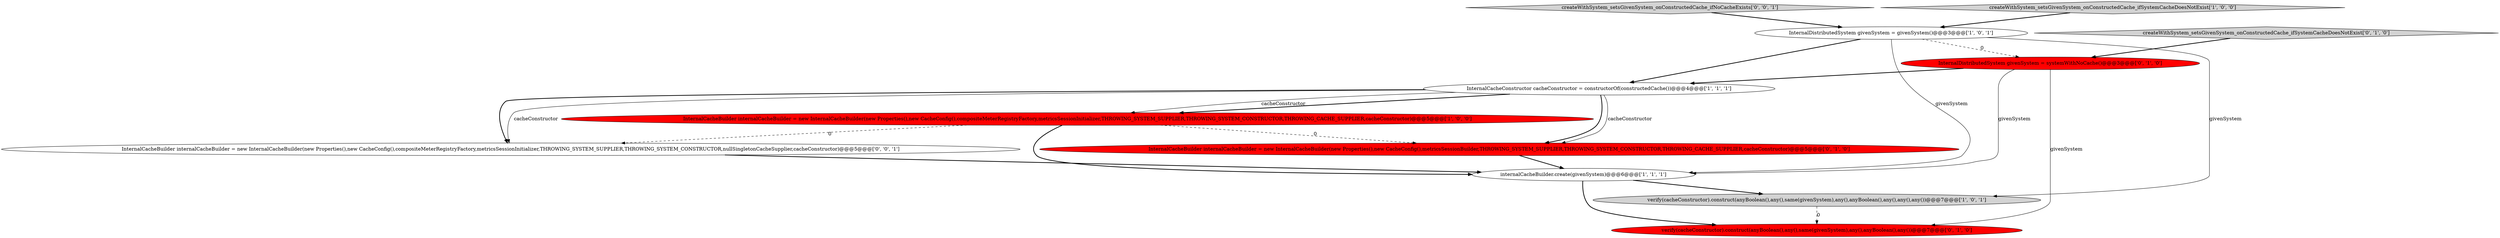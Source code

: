 digraph {
10 [style = filled, label = "InternalCacheBuilder internalCacheBuilder = new InternalCacheBuilder(new Properties(),new CacheConfig(),compositeMeterRegistryFactory,metricsSessionInitializer,THROWING_SYSTEM_SUPPLIER,THROWING_SYSTEM_CONSTRUCTOR,nullSingletonCacheSupplier,cacheConstructor)@@@5@@@['0', '0', '1']", fillcolor = white, shape = ellipse image = "AAA0AAABBB3BBB"];
7 [style = filled, label = "InternalDistributedSystem givenSystem = systemWithNoCache()@@@3@@@['0', '1', '0']", fillcolor = red, shape = ellipse image = "AAA1AAABBB2BBB"];
9 [style = filled, label = "InternalCacheBuilder internalCacheBuilder = new InternalCacheBuilder(new Properties(),new CacheConfig(),metricsSessionBuilder,THROWING_SYSTEM_SUPPLIER,THROWING_SYSTEM_CONSTRUCTOR,THROWING_CACHE_SUPPLIER,cacheConstructor)@@@5@@@['0', '1', '0']", fillcolor = red, shape = ellipse image = "AAA1AAABBB2BBB"];
8 [style = filled, label = "verify(cacheConstructor).construct(anyBoolean(),any(),same(givenSystem),any(),anyBoolean(),any())@@@7@@@['0', '1', '0']", fillcolor = red, shape = ellipse image = "AAA1AAABBB2BBB"];
11 [style = filled, label = "createWithSystem_setsGivenSystem_onConstructedCache_ifNoCacheExists['0', '0', '1']", fillcolor = lightgray, shape = diamond image = "AAA0AAABBB3BBB"];
6 [style = filled, label = "createWithSystem_setsGivenSystem_onConstructedCache_ifSystemCacheDoesNotExist['0', '1', '0']", fillcolor = lightgray, shape = diamond image = "AAA0AAABBB2BBB"];
4 [style = filled, label = "createWithSystem_setsGivenSystem_onConstructedCache_ifSystemCacheDoesNotExist['1', '0', '0']", fillcolor = lightgray, shape = diamond image = "AAA0AAABBB1BBB"];
3 [style = filled, label = "InternalCacheBuilder internalCacheBuilder = new InternalCacheBuilder(new Properties(),new CacheConfig(),compositeMeterRegistryFactory,metricsSessionInitializer,THROWING_SYSTEM_SUPPLIER,THROWING_SYSTEM_CONSTRUCTOR,THROWING_CACHE_SUPPLIER,cacheConstructor)@@@5@@@['1', '0', '0']", fillcolor = red, shape = ellipse image = "AAA1AAABBB1BBB"];
2 [style = filled, label = "InternalCacheConstructor cacheConstructor = constructorOf(constructedCache())@@@4@@@['1', '1', '1']", fillcolor = white, shape = ellipse image = "AAA0AAABBB1BBB"];
5 [style = filled, label = "internalCacheBuilder.create(givenSystem)@@@6@@@['1', '1', '1']", fillcolor = white, shape = ellipse image = "AAA0AAABBB1BBB"];
0 [style = filled, label = "verify(cacheConstructor).construct(anyBoolean(),any(),same(givenSystem),any(),anyBoolean(),any(),any(),any())@@@7@@@['1', '0', '1']", fillcolor = lightgray, shape = ellipse image = "AAA0AAABBB1BBB"];
1 [style = filled, label = "InternalDistributedSystem givenSystem = givenSystem()@@@3@@@['1', '0', '1']", fillcolor = white, shape = ellipse image = "AAA0AAABBB1BBB"];
5->8 [style = bold, label=""];
11->1 [style = bold, label=""];
2->3 [style = bold, label=""];
1->0 [style = solid, label="givenSystem"];
2->9 [style = bold, label=""];
7->5 [style = solid, label="givenSystem"];
2->10 [style = bold, label=""];
7->8 [style = solid, label="givenSystem"];
3->5 [style = bold, label=""];
2->3 [style = solid, label="cacheConstructor"];
10->5 [style = bold, label=""];
5->0 [style = bold, label=""];
3->9 [style = dashed, label="0"];
7->2 [style = bold, label=""];
2->9 [style = solid, label="cacheConstructor"];
9->5 [style = bold, label=""];
0->8 [style = dashed, label="0"];
4->1 [style = bold, label=""];
1->2 [style = bold, label=""];
3->10 [style = dashed, label="0"];
1->7 [style = dashed, label="0"];
6->7 [style = bold, label=""];
1->5 [style = solid, label="givenSystem"];
2->10 [style = solid, label="cacheConstructor"];
}
